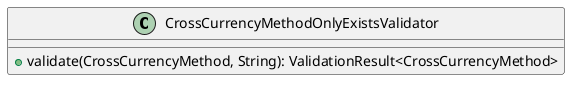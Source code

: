 @startuml

    class CrossCurrencyMethodOnlyExistsValidator [[CrossCurrencyMethodOnlyExistsValidator.html]] {
        +validate(CrossCurrencyMethod, String): ValidationResult<CrossCurrencyMethod>
    }

@enduml
